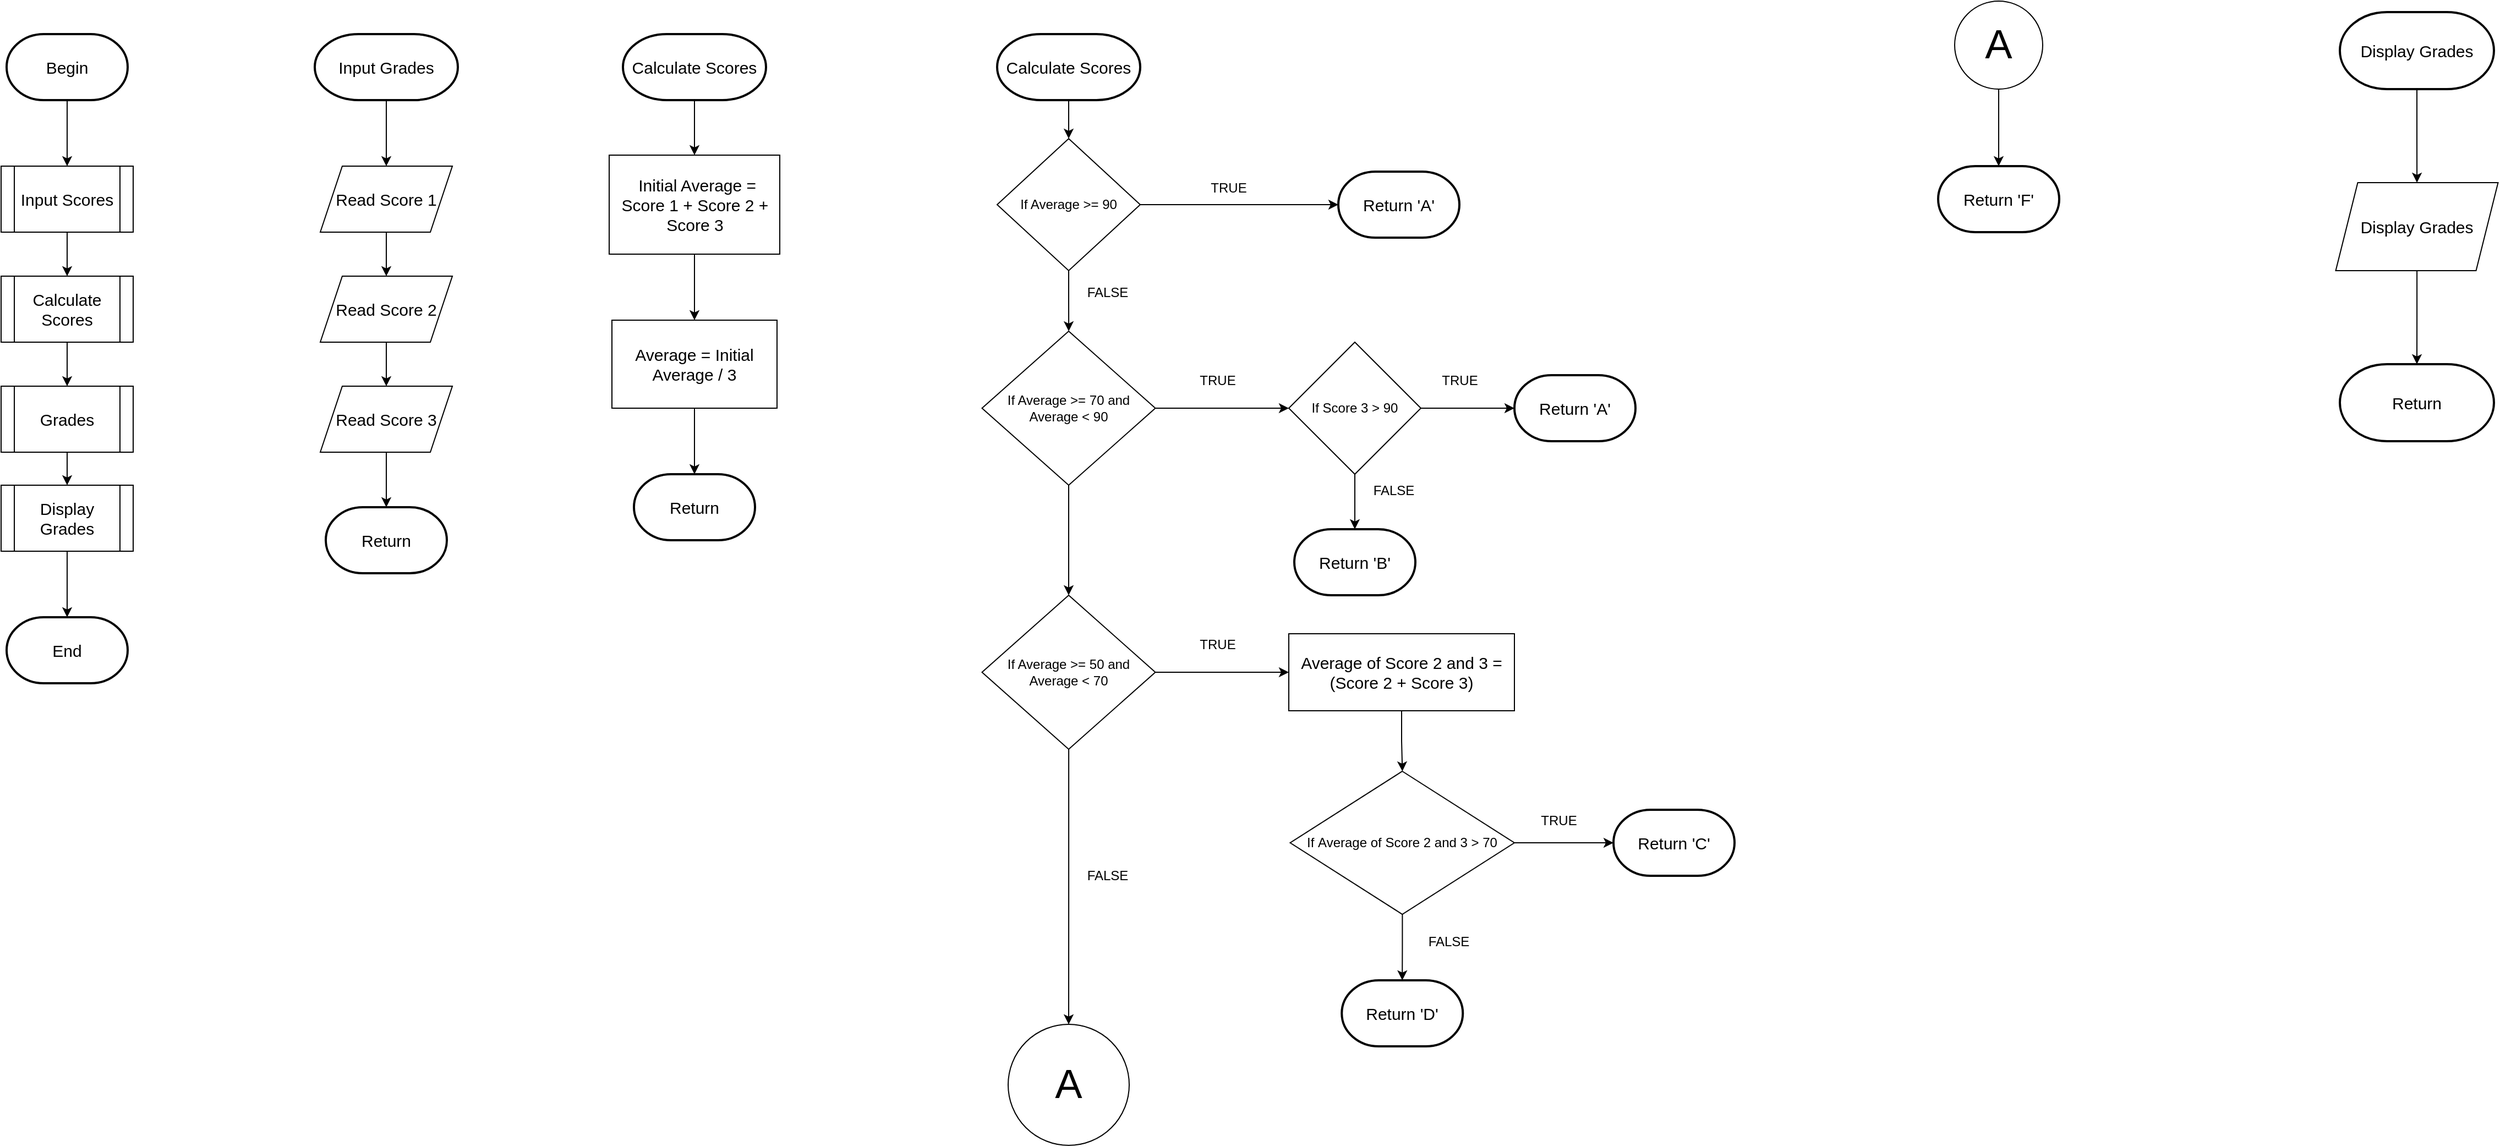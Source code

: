 <mxfile version="22.1.11" type="github">
  <diagram name="Page-1" id="Nwj5gcLWeEALXsEh9GSG">
    <mxGraphModel dx="866" dy="454" grid="1" gridSize="10" guides="1" tooltips="1" connect="1" arrows="1" fold="1" page="1" pageScale="1" pageWidth="850" pageHeight="1100" math="0" shadow="0">
      <root>
        <mxCell id="0" />
        <mxCell id="1" parent="0" />
        <mxCell id="CmB2vvX18PdY5mKfWEKx-6" value="" style="edgeStyle=orthogonalEdgeStyle;rounded=0;orthogonalLoop=1;jettySize=auto;html=1;entryX=0.5;entryY=0;entryDx=0;entryDy=0;fontSize=15;" parent="1" source="CmB2vvX18PdY5mKfWEKx-4" target="CmB2vvX18PdY5mKfWEKx-8" edge="1">
          <mxGeometry relative="1" as="geometry">
            <mxPoint x="135" y="170" as="targetPoint" />
          </mxGeometry>
        </mxCell>
        <mxCell id="CmB2vvX18PdY5mKfWEKx-4" value="&lt;font style=&quot;font-size: 15px;&quot;&gt;Begin&lt;/font&gt;" style="strokeWidth=2;html=1;shape=mxgraph.flowchart.terminator;whiteSpace=wrap;fontSize=15;" parent="1" vertex="1">
          <mxGeometry x="80" y="60" width="110" height="60" as="geometry" />
        </mxCell>
        <mxCell id="CmB2vvX18PdY5mKfWEKx-14" value="" style="edgeStyle=orthogonalEdgeStyle;rounded=0;orthogonalLoop=1;jettySize=auto;html=1;fontSize=15;" parent="1" source="CmB2vvX18PdY5mKfWEKx-8" target="CmB2vvX18PdY5mKfWEKx-10" edge="1">
          <mxGeometry relative="1" as="geometry" />
        </mxCell>
        <mxCell id="CmB2vvX18PdY5mKfWEKx-8" value="Input Scores" style="shape=process;whiteSpace=wrap;html=1;backgroundOutline=1;fontSize=15;" parent="1" vertex="1">
          <mxGeometry x="75" y="180" width="120" height="60" as="geometry" />
        </mxCell>
        <mxCell id="CmB2vvX18PdY5mKfWEKx-13" value="" style="edgeStyle=orthogonalEdgeStyle;rounded=0;orthogonalLoop=1;jettySize=auto;html=1;fontSize=15;entryX=0.5;entryY=0;entryDx=0;entryDy=0;" parent="1" source="CmB2vvX18PdY5mKfWEKx-10" target="vQCIIrqRGGC9osW3dqM2-14" edge="1">
          <mxGeometry relative="1" as="geometry" />
        </mxCell>
        <mxCell id="CmB2vvX18PdY5mKfWEKx-10" value="Calculate Scores" style="shape=process;whiteSpace=wrap;html=1;backgroundOutline=1;fontSize=15;" parent="1" vertex="1">
          <mxGeometry x="75" y="280" width="120" height="60" as="geometry" />
        </mxCell>
        <mxCell id="CmB2vvX18PdY5mKfWEKx-16" value="" style="edgeStyle=orthogonalEdgeStyle;rounded=0;orthogonalLoop=1;jettySize=auto;html=1;fontSize=15;" parent="1" source="CmB2vvX18PdY5mKfWEKx-11" target="CmB2vvX18PdY5mKfWEKx-15" edge="1">
          <mxGeometry relative="1" as="geometry" />
        </mxCell>
        <mxCell id="CmB2vvX18PdY5mKfWEKx-11" value="Display Grades" style="shape=process;whiteSpace=wrap;html=1;backgroundOutline=1;fontSize=15;" parent="1" vertex="1">
          <mxGeometry x="75" y="470" width="120" height="60" as="geometry" />
        </mxCell>
        <mxCell id="CmB2vvX18PdY5mKfWEKx-15" value="&lt;font style=&quot;font-size: 15px;&quot;&gt;End&lt;/font&gt;" style="strokeWidth=2;html=1;shape=mxgraph.flowchart.terminator;whiteSpace=wrap;fontSize=15;" parent="1" vertex="1">
          <mxGeometry x="80" y="590" width="110" height="60" as="geometry" />
        </mxCell>
        <mxCell id="CmB2vvX18PdY5mKfWEKx-19" value="" style="edgeStyle=orthogonalEdgeStyle;rounded=0;orthogonalLoop=1;jettySize=auto;html=1;exitX=0.5;exitY=1;exitDx=0;exitDy=0;exitPerimeter=0;fontSize=15;" parent="1" source="CmB2vvX18PdY5mKfWEKx-17" target="CmB2vvX18PdY5mKfWEKx-18" edge="1">
          <mxGeometry relative="1" as="geometry">
            <mxPoint x="425" y="110" as="sourcePoint" />
          </mxGeometry>
        </mxCell>
        <mxCell id="CmB2vvX18PdY5mKfWEKx-17" value="&lt;font style=&quot;font-size: 15px;&quot;&gt;Input Grades&lt;/font&gt;" style="strokeWidth=2;html=1;shape=mxgraph.flowchart.terminator;whiteSpace=wrap;fontSize=15;" parent="1" vertex="1">
          <mxGeometry x="360" y="60" width="130" height="60" as="geometry" />
        </mxCell>
        <mxCell id="CmB2vvX18PdY5mKfWEKx-23" value="" style="edgeStyle=orthogonalEdgeStyle;rounded=0;orthogonalLoop=1;jettySize=auto;html=1;fontSize=15;" parent="1" source="CmB2vvX18PdY5mKfWEKx-18" target="CmB2vvX18PdY5mKfWEKx-21" edge="1">
          <mxGeometry relative="1" as="geometry" />
        </mxCell>
        <mxCell id="CmB2vvX18PdY5mKfWEKx-18" value="Read Score 1" style="shape=parallelogram;perimeter=parallelogramPerimeter;whiteSpace=wrap;html=1;fixedSize=1;fontSize=15;" parent="1" vertex="1">
          <mxGeometry x="365" y="180" width="120" height="60" as="geometry" />
        </mxCell>
        <mxCell id="CmB2vvX18PdY5mKfWEKx-25" value="" style="edgeStyle=orthogonalEdgeStyle;rounded=0;orthogonalLoop=1;jettySize=auto;html=1;fontSize=15;" parent="1" source="CmB2vvX18PdY5mKfWEKx-20" target="CmB2vvX18PdY5mKfWEKx-24" edge="1">
          <mxGeometry relative="1" as="geometry" />
        </mxCell>
        <mxCell id="CmB2vvX18PdY5mKfWEKx-20" value="Read Score 3" style="shape=parallelogram;perimeter=parallelogramPerimeter;whiteSpace=wrap;html=1;fixedSize=1;fontSize=15;" parent="1" vertex="1">
          <mxGeometry x="365" y="380" width="120" height="60" as="geometry" />
        </mxCell>
        <mxCell id="CmB2vvX18PdY5mKfWEKx-22" value="" style="edgeStyle=orthogonalEdgeStyle;rounded=0;orthogonalLoop=1;jettySize=auto;html=1;entryX=0.5;entryY=0;entryDx=0;entryDy=0;fontSize=15;" parent="1" source="CmB2vvX18PdY5mKfWEKx-21" target="CmB2vvX18PdY5mKfWEKx-20" edge="1">
          <mxGeometry relative="1" as="geometry">
            <mxPoint x="425" y="380" as="targetPoint" />
          </mxGeometry>
        </mxCell>
        <mxCell id="CmB2vvX18PdY5mKfWEKx-21" value="Read Score 2" style="shape=parallelogram;perimeter=parallelogramPerimeter;whiteSpace=wrap;html=1;fixedSize=1;fontSize=15;" parent="1" vertex="1">
          <mxGeometry x="365" y="280" width="120" height="60" as="geometry" />
        </mxCell>
        <mxCell id="CmB2vvX18PdY5mKfWEKx-24" value="&lt;span style=&quot;font-size: 15px;&quot;&gt;Return&lt;/span&gt;" style="strokeWidth=2;html=1;shape=mxgraph.flowchart.terminator;whiteSpace=wrap;fontSize=15;" parent="1" vertex="1">
          <mxGeometry x="370" y="490" width="110" height="60" as="geometry" />
        </mxCell>
        <mxCell id="CmB2vvX18PdY5mKfWEKx-32" value="" style="edgeStyle=orthogonalEdgeStyle;rounded=0;orthogonalLoop=1;jettySize=auto;html=1;fontSize=15;" parent="1" source="CmB2vvX18PdY5mKfWEKx-26" target="CmB2vvX18PdY5mKfWEKx-27" edge="1">
          <mxGeometry relative="1" as="geometry" />
        </mxCell>
        <mxCell id="CmB2vvX18PdY5mKfWEKx-26" value="&lt;font style=&quot;font-size: 15px;&quot;&gt;Calculate Scores&lt;/font&gt;" style="strokeWidth=2;html=1;shape=mxgraph.flowchart.terminator;whiteSpace=wrap;fontSize=15;" parent="1" vertex="1">
          <mxGeometry x="640" y="60" width="130" height="60" as="geometry" />
        </mxCell>
        <mxCell id="CmB2vvX18PdY5mKfWEKx-31" value="" style="edgeStyle=orthogonalEdgeStyle;rounded=0;orthogonalLoop=1;jettySize=auto;html=1;fontSize=15;" parent="1" source="CmB2vvX18PdY5mKfWEKx-27" target="CmB2vvX18PdY5mKfWEKx-28" edge="1">
          <mxGeometry relative="1" as="geometry" />
        </mxCell>
        <mxCell id="CmB2vvX18PdY5mKfWEKx-27" value="&amp;nbsp;Initial Average = Score 1 + Score 2 + Score 3" style="rounded=0;whiteSpace=wrap;html=1;fontSize=15;" parent="1" vertex="1">
          <mxGeometry x="627.5" y="170" width="155" height="90" as="geometry" />
        </mxCell>
        <mxCell id="CmB2vvX18PdY5mKfWEKx-30" value="" style="edgeStyle=orthogonalEdgeStyle;rounded=0;orthogonalLoop=1;jettySize=auto;html=1;fontSize=15;" parent="1" source="CmB2vvX18PdY5mKfWEKx-28" target="CmB2vvX18PdY5mKfWEKx-29" edge="1">
          <mxGeometry relative="1" as="geometry" />
        </mxCell>
        <mxCell id="CmB2vvX18PdY5mKfWEKx-28" value="Average = Initial Average / 3" style="rounded=0;whiteSpace=wrap;html=1;fontSize=15;" parent="1" vertex="1">
          <mxGeometry x="630" y="320" width="150" height="80" as="geometry" />
        </mxCell>
        <mxCell id="CmB2vvX18PdY5mKfWEKx-29" value="&lt;span style=&quot;font-size: 15px;&quot;&gt;Return&lt;/span&gt;" style="strokeWidth=2;html=1;shape=mxgraph.flowchart.terminator;whiteSpace=wrap;fontSize=15;" parent="1" vertex="1">
          <mxGeometry x="650" y="460" width="110" height="60" as="geometry" />
        </mxCell>
        <mxCell id="vQCIIrqRGGC9osW3dqM2-3" value="" style="edgeStyle=orthogonalEdgeStyle;rounded=0;orthogonalLoop=1;jettySize=auto;html=1;" edge="1" parent="1" source="vQCIIrqRGGC9osW3dqM2-1" target="vQCIIrqRGGC9osW3dqM2-2">
          <mxGeometry relative="1" as="geometry" />
        </mxCell>
        <mxCell id="vQCIIrqRGGC9osW3dqM2-1" value="&lt;font style=&quot;font-size: 15px;&quot;&gt;Calculate Scores&lt;/font&gt;" style="strokeWidth=2;html=1;shape=mxgraph.flowchart.terminator;whiteSpace=wrap;fontSize=15;" vertex="1" parent="1">
          <mxGeometry x="980" y="60" width="130" height="60" as="geometry" />
        </mxCell>
        <mxCell id="vQCIIrqRGGC9osW3dqM2-5" value="" style="edgeStyle=orthogonalEdgeStyle;rounded=0;orthogonalLoop=1;jettySize=auto;html=1;" edge="1" parent="1" source="vQCIIrqRGGC9osW3dqM2-2" target="vQCIIrqRGGC9osW3dqM2-4">
          <mxGeometry relative="1" as="geometry" />
        </mxCell>
        <mxCell id="vQCIIrqRGGC9osW3dqM2-9" value="" style="edgeStyle=orthogonalEdgeStyle;rounded=0;orthogonalLoop=1;jettySize=auto;html=1;" edge="1" parent="1" source="vQCIIrqRGGC9osW3dqM2-2" target="vQCIIrqRGGC9osW3dqM2-8">
          <mxGeometry relative="1" as="geometry" />
        </mxCell>
        <mxCell id="vQCIIrqRGGC9osW3dqM2-2" value="If Average &amp;gt;= 90" style="rhombus;whiteSpace=wrap;html=1;" vertex="1" parent="1">
          <mxGeometry x="980" y="155" width="130" height="120" as="geometry" />
        </mxCell>
        <mxCell id="vQCIIrqRGGC9osW3dqM2-4" value="&lt;span style=&quot;font-size: 15px;&quot;&gt;Return &#39;A&#39;&lt;/span&gt;" style="strokeWidth=2;html=1;shape=mxgraph.flowchart.terminator;whiteSpace=wrap;" vertex="1" parent="1">
          <mxGeometry x="1290" y="185" width="110" height="60" as="geometry" />
        </mxCell>
        <mxCell id="vQCIIrqRGGC9osW3dqM2-6" value="TRUE" style="text;html=1;align=center;verticalAlign=middle;resizable=0;points=[];autosize=1;strokeColor=none;fillColor=none;" vertex="1" parent="1">
          <mxGeometry x="1160" y="185" width="60" height="30" as="geometry" />
        </mxCell>
        <mxCell id="vQCIIrqRGGC9osW3dqM2-12" value="" style="edgeStyle=orthogonalEdgeStyle;rounded=0;orthogonalLoop=1;jettySize=auto;html=1;" edge="1" parent="1" source="vQCIIrqRGGC9osW3dqM2-8" target="vQCIIrqRGGC9osW3dqM2-11">
          <mxGeometry relative="1" as="geometry" />
        </mxCell>
        <mxCell id="vQCIIrqRGGC9osW3dqM2-21" value="" style="edgeStyle=orthogonalEdgeStyle;rounded=0;orthogonalLoop=1;jettySize=auto;html=1;" edge="1" parent="1" source="vQCIIrqRGGC9osW3dqM2-8" target="vQCIIrqRGGC9osW3dqM2-20">
          <mxGeometry relative="1" as="geometry" />
        </mxCell>
        <mxCell id="vQCIIrqRGGC9osW3dqM2-8" value="If Average &amp;gt;= 70 and &lt;br&gt;Average &amp;lt; 90" style="rhombus;whiteSpace=wrap;html=1;" vertex="1" parent="1">
          <mxGeometry x="966.25" y="330" width="157.5" height="140" as="geometry" />
        </mxCell>
        <mxCell id="vQCIIrqRGGC9osW3dqM2-10" value="FALSE" style="text;html=1;align=center;verticalAlign=middle;resizable=0;points=[];autosize=1;strokeColor=none;fillColor=none;" vertex="1" parent="1">
          <mxGeometry x="1050" y="280" width="60" height="30" as="geometry" />
        </mxCell>
        <mxCell id="vQCIIrqRGGC9osW3dqM2-18" value="" style="edgeStyle=orthogonalEdgeStyle;rounded=0;orthogonalLoop=1;jettySize=auto;html=1;" edge="1" parent="1" source="vQCIIrqRGGC9osW3dqM2-11" target="vQCIIrqRGGC9osW3dqM2-17">
          <mxGeometry relative="1" as="geometry" />
        </mxCell>
        <mxCell id="vQCIIrqRGGC9osW3dqM2-19" value="" style="edgeStyle=orthogonalEdgeStyle;rounded=0;orthogonalLoop=1;jettySize=auto;html=1;" edge="1" parent="1" source="vQCIIrqRGGC9osW3dqM2-11" target="vQCIIrqRGGC9osW3dqM2-16">
          <mxGeometry relative="1" as="geometry" />
        </mxCell>
        <mxCell id="vQCIIrqRGGC9osW3dqM2-11" value="If Score 3 &amp;gt; 90" style="rhombus;whiteSpace=wrap;html=1;" vertex="1" parent="1">
          <mxGeometry x="1245" y="340" width="120" height="120" as="geometry" />
        </mxCell>
        <mxCell id="vQCIIrqRGGC9osW3dqM2-13" value="TRUE" style="text;html=1;align=center;verticalAlign=middle;resizable=0;points=[];autosize=1;strokeColor=none;fillColor=none;" vertex="1" parent="1">
          <mxGeometry x="1150" y="360" width="60" height="30" as="geometry" />
        </mxCell>
        <mxCell id="vQCIIrqRGGC9osW3dqM2-15" value="" style="edgeStyle=orthogonalEdgeStyle;rounded=0;orthogonalLoop=1;jettySize=auto;html=1;" edge="1" parent="1" source="vQCIIrqRGGC9osW3dqM2-14" target="CmB2vvX18PdY5mKfWEKx-11">
          <mxGeometry relative="1" as="geometry" />
        </mxCell>
        <mxCell id="vQCIIrqRGGC9osW3dqM2-14" value="Grades" style="shape=process;whiteSpace=wrap;html=1;backgroundOutline=1;fontSize=15;" vertex="1" parent="1">
          <mxGeometry x="75" y="380" width="120" height="60" as="geometry" />
        </mxCell>
        <mxCell id="vQCIIrqRGGC9osW3dqM2-16" value="&lt;span style=&quot;font-size: 15px;&quot;&gt;Return &#39;A&#39;&lt;/span&gt;" style="strokeWidth=2;html=1;shape=mxgraph.flowchart.terminator;whiteSpace=wrap;" vertex="1" parent="1">
          <mxGeometry x="1450" y="370" width="110" height="60" as="geometry" />
        </mxCell>
        <mxCell id="vQCIIrqRGGC9osW3dqM2-17" value="&lt;span style=&quot;font-size: 15px;&quot;&gt;Return &#39;B&#39;&lt;/span&gt;" style="strokeWidth=2;html=1;shape=mxgraph.flowchart.terminator;whiteSpace=wrap;" vertex="1" parent="1">
          <mxGeometry x="1250" y="510" width="110" height="60" as="geometry" />
        </mxCell>
        <mxCell id="vQCIIrqRGGC9osW3dqM2-28" style="edgeStyle=orthogonalEdgeStyle;rounded=0;orthogonalLoop=1;jettySize=auto;html=1;" edge="1" parent="1" source="vQCIIrqRGGC9osW3dqM2-20" target="vQCIIrqRGGC9osW3dqM2-27">
          <mxGeometry relative="1" as="geometry">
            <mxPoint x="1150" y="640" as="targetPoint" />
          </mxGeometry>
        </mxCell>
        <mxCell id="vQCIIrqRGGC9osW3dqM2-36" value="" style="edgeStyle=orthogonalEdgeStyle;rounded=0;orthogonalLoop=1;jettySize=auto;html=1;" edge="1" parent="1" source="vQCIIrqRGGC9osW3dqM2-20" target="vQCIIrqRGGC9osW3dqM2-35">
          <mxGeometry relative="1" as="geometry" />
        </mxCell>
        <mxCell id="vQCIIrqRGGC9osW3dqM2-20" value="If Average &amp;gt;= 50 and &lt;br&gt;Average &amp;lt; 70" style="rhombus;whiteSpace=wrap;html=1;" vertex="1" parent="1">
          <mxGeometry x="966.25" y="570" width="157.5" height="140" as="geometry" />
        </mxCell>
        <mxCell id="vQCIIrqRGGC9osW3dqM2-22" value="TRUE" style="text;html=1;align=center;verticalAlign=middle;resizable=0;points=[];autosize=1;strokeColor=none;fillColor=none;" vertex="1" parent="1">
          <mxGeometry x="1370" y="360" width="60" height="30" as="geometry" />
        </mxCell>
        <mxCell id="vQCIIrqRGGC9osW3dqM2-23" value="FALSE" style="text;html=1;align=center;verticalAlign=middle;resizable=0;points=[];autosize=1;strokeColor=none;fillColor=none;" vertex="1" parent="1">
          <mxGeometry x="1310" y="460" width="60" height="30" as="geometry" />
        </mxCell>
        <mxCell id="vQCIIrqRGGC9osW3dqM2-31" value="" style="edgeStyle=orthogonalEdgeStyle;rounded=0;orthogonalLoop=1;jettySize=auto;html=1;" edge="1" parent="1" source="vQCIIrqRGGC9osW3dqM2-24" target="vQCIIrqRGGC9osW3dqM2-30">
          <mxGeometry relative="1" as="geometry" />
        </mxCell>
        <mxCell id="vQCIIrqRGGC9osW3dqM2-33" value="" style="edgeStyle=orthogonalEdgeStyle;rounded=0;orthogonalLoop=1;jettySize=auto;html=1;" edge="1" parent="1" source="vQCIIrqRGGC9osW3dqM2-24" target="vQCIIrqRGGC9osW3dqM2-32">
          <mxGeometry relative="1" as="geometry" />
        </mxCell>
        <mxCell id="vQCIIrqRGGC9osW3dqM2-24" value="If&amp;nbsp;Average of Score 2 and 3&amp;nbsp;&amp;gt; 70" style="rhombus;whiteSpace=wrap;html=1;" vertex="1" parent="1">
          <mxGeometry x="1246.25" y="730" width="203.75" height="130" as="geometry" />
        </mxCell>
        <mxCell id="vQCIIrqRGGC9osW3dqM2-26" value="TRUE" style="text;html=1;align=center;verticalAlign=middle;resizable=0;points=[];autosize=1;strokeColor=none;fillColor=none;" vertex="1" parent="1">
          <mxGeometry x="1150" y="600" width="60" height="30" as="geometry" />
        </mxCell>
        <mxCell id="vQCIIrqRGGC9osW3dqM2-29" value="" style="edgeStyle=orthogonalEdgeStyle;rounded=0;orthogonalLoop=1;jettySize=auto;html=1;" edge="1" parent="1" source="vQCIIrqRGGC9osW3dqM2-27" target="vQCIIrqRGGC9osW3dqM2-24">
          <mxGeometry relative="1" as="geometry" />
        </mxCell>
        <mxCell id="vQCIIrqRGGC9osW3dqM2-27" value="Average of Score 2 and 3 = (Score 2 + Score 3)" style="rounded=0;whiteSpace=wrap;html=1;fontSize=15;" vertex="1" parent="1">
          <mxGeometry x="1245" y="605" width="205" height="70" as="geometry" />
        </mxCell>
        <mxCell id="vQCIIrqRGGC9osW3dqM2-30" value="&lt;span style=&quot;font-size: 15px;&quot;&gt;Return &#39;D&#39;&lt;/span&gt;" style="strokeWidth=2;html=1;shape=mxgraph.flowchart.terminator;whiteSpace=wrap;" vertex="1" parent="1">
          <mxGeometry x="1293.13" y="920" width="110" height="60" as="geometry" />
        </mxCell>
        <mxCell id="vQCIIrqRGGC9osW3dqM2-32" value="&lt;span style=&quot;font-size: 15px;&quot;&gt;Return &#39;C&#39;&lt;/span&gt;" style="strokeWidth=2;html=1;shape=mxgraph.flowchart.terminator;whiteSpace=wrap;" vertex="1" parent="1">
          <mxGeometry x="1540" y="765" width="110" height="60" as="geometry" />
        </mxCell>
        <mxCell id="vQCIIrqRGGC9osW3dqM2-35" value="&lt;font style=&quot;font-size: 37px;&quot;&gt;A&lt;/font&gt;" style="ellipse;whiteSpace=wrap;html=1;aspect=fixed;" vertex="1" parent="1">
          <mxGeometry x="990" y="960" width="110" height="110" as="geometry" />
        </mxCell>
        <mxCell id="vQCIIrqRGGC9osW3dqM2-39" value="" style="edgeStyle=orthogonalEdgeStyle;rounded=0;orthogonalLoop=1;jettySize=auto;html=1;entryX=0.5;entryY=0;entryDx=0;entryDy=0;entryPerimeter=0;" edge="1" parent="1" source="vQCIIrqRGGC9osW3dqM2-37" target="vQCIIrqRGGC9osW3dqM2-40">
          <mxGeometry relative="1" as="geometry">
            <mxPoint x="1890.1" y="170.089" as="targetPoint" />
          </mxGeometry>
        </mxCell>
        <mxCell id="vQCIIrqRGGC9osW3dqM2-37" value="&lt;font style=&quot;font-size: 37px;&quot;&gt;A&lt;/font&gt;" style="ellipse;whiteSpace=wrap;html=1;aspect=fixed;" vertex="1" parent="1">
          <mxGeometry x="1850" y="30" width="80" height="80" as="geometry" />
        </mxCell>
        <mxCell id="vQCIIrqRGGC9osW3dqM2-40" value="&lt;span style=&quot;font-size: 15px;&quot;&gt;Return &#39;F&#39;&lt;/span&gt;" style="strokeWidth=2;html=1;shape=mxgraph.flowchart.terminator;whiteSpace=wrap;" vertex="1" parent="1">
          <mxGeometry x="1835" y="180" width="110" height="60" as="geometry" />
        </mxCell>
        <mxCell id="vQCIIrqRGGC9osW3dqM2-45" value="" style="edgeStyle=orthogonalEdgeStyle;rounded=0;orthogonalLoop=1;jettySize=auto;html=1;" edge="1" parent="1" source="vQCIIrqRGGC9osW3dqM2-43" target="vQCIIrqRGGC9osW3dqM2-44">
          <mxGeometry relative="1" as="geometry" />
        </mxCell>
        <mxCell id="vQCIIrqRGGC9osW3dqM2-43" value="&lt;span style=&quot;font-size: 15px;&quot;&gt;Display Grades&lt;/span&gt;" style="strokeWidth=2;html=1;shape=mxgraph.flowchart.terminator;whiteSpace=wrap;fontSize=15;" vertex="1" parent="1">
          <mxGeometry x="2200" y="40" width="140" height="70" as="geometry" />
        </mxCell>
        <mxCell id="vQCIIrqRGGC9osW3dqM2-47" value="" style="edgeStyle=orthogonalEdgeStyle;rounded=0;orthogonalLoop=1;jettySize=auto;html=1;" edge="1" parent="1" source="vQCIIrqRGGC9osW3dqM2-44" target="vQCIIrqRGGC9osW3dqM2-46">
          <mxGeometry relative="1" as="geometry" />
        </mxCell>
        <mxCell id="vQCIIrqRGGC9osW3dqM2-44" value="&lt;font style=&quot;font-size: 15px;&quot;&gt;Display Grades&lt;/font&gt;" style="shape=parallelogram;perimeter=parallelogramPerimeter;whiteSpace=wrap;html=1;fixedSize=1;" vertex="1" parent="1">
          <mxGeometry x="2196.25" y="195" width="147.5" height="80" as="geometry" />
        </mxCell>
        <mxCell id="vQCIIrqRGGC9osW3dqM2-46" value="&lt;span style=&quot;font-size: 15px;&quot;&gt;Return&lt;/span&gt;" style="strokeWidth=2;html=1;shape=mxgraph.flowchart.terminator;whiteSpace=wrap;fontSize=15;" vertex="1" parent="1">
          <mxGeometry x="2200" y="360" width="140" height="70" as="geometry" />
        </mxCell>
        <mxCell id="vQCIIrqRGGC9osW3dqM2-48" value="FALSE" style="text;html=1;align=center;verticalAlign=middle;resizable=0;points=[];autosize=1;strokeColor=none;fillColor=none;" vertex="1" parent="1">
          <mxGeometry x="1050" y="810" width="60" height="30" as="geometry" />
        </mxCell>
        <mxCell id="vQCIIrqRGGC9osW3dqM2-49" value="TRUE" style="text;html=1;align=center;verticalAlign=middle;resizable=0;points=[];autosize=1;strokeColor=none;fillColor=none;" vertex="1" parent="1">
          <mxGeometry x="1460" y="760" width="60" height="30" as="geometry" />
        </mxCell>
        <mxCell id="vQCIIrqRGGC9osW3dqM2-50" value="FALSE" style="text;html=1;align=center;verticalAlign=middle;resizable=0;points=[];autosize=1;strokeColor=none;fillColor=none;" vertex="1" parent="1">
          <mxGeometry x="1360" y="870" width="60" height="30" as="geometry" />
        </mxCell>
      </root>
    </mxGraphModel>
  </diagram>
</mxfile>
